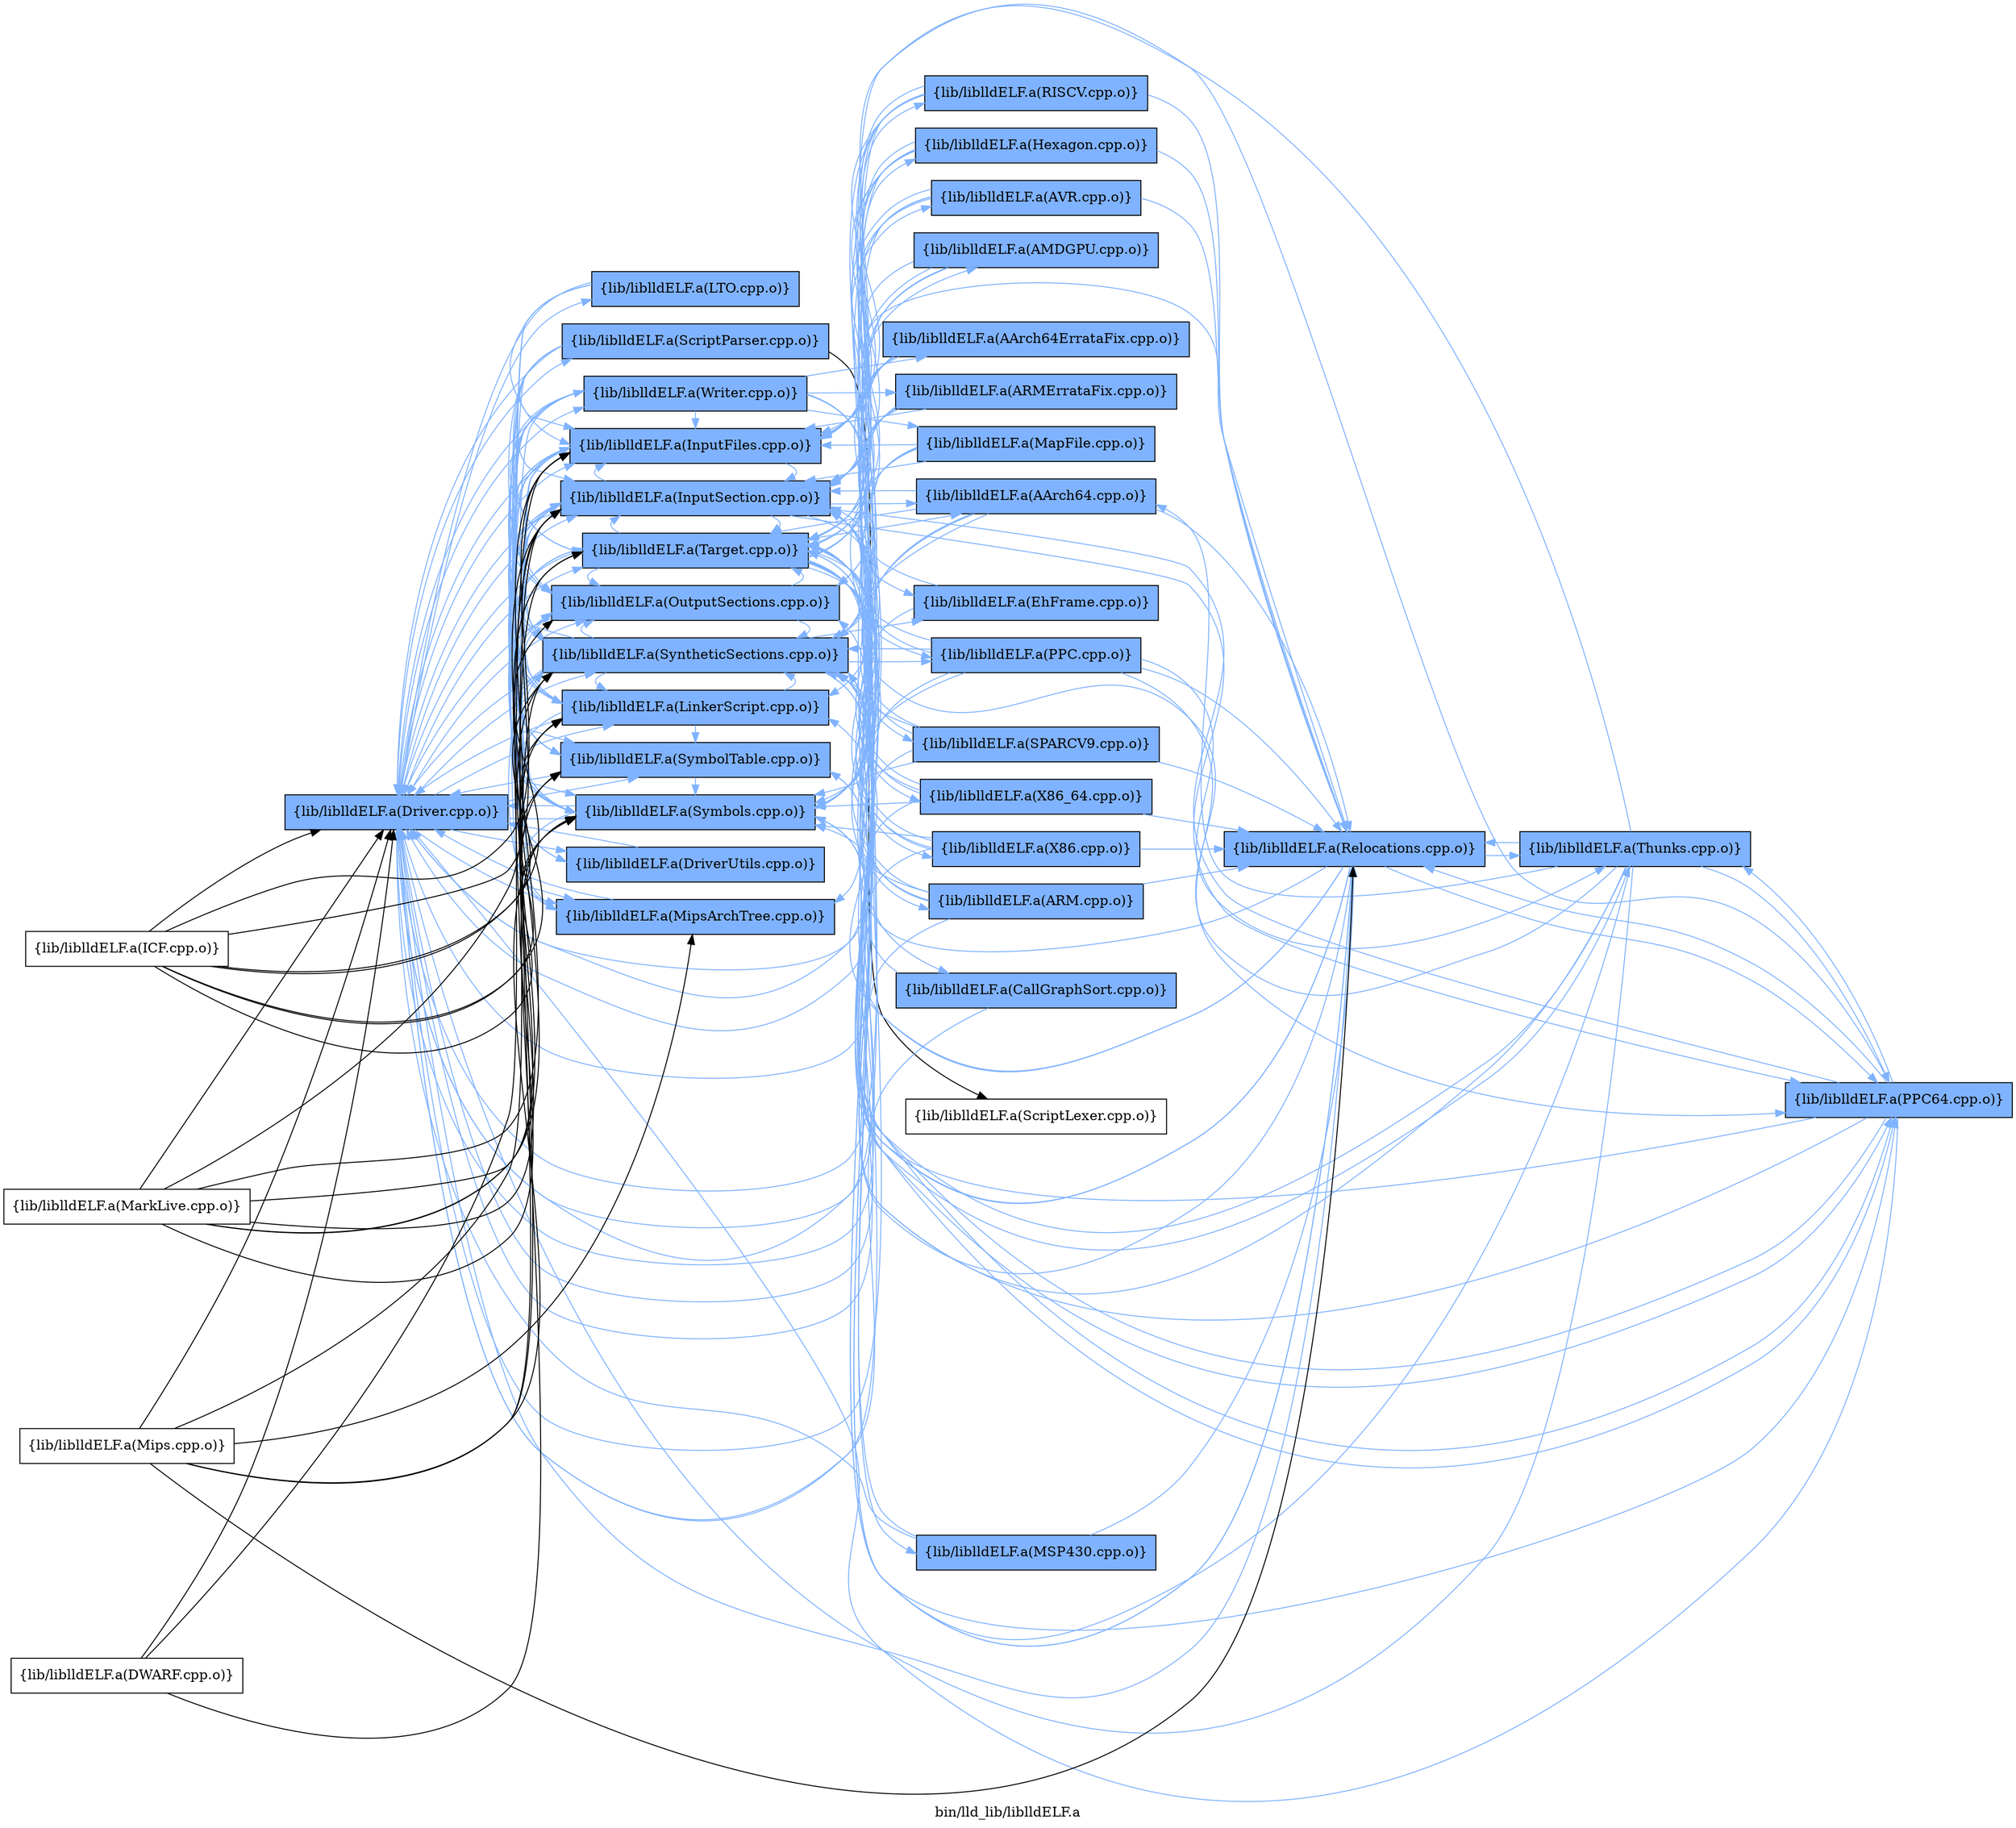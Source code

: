 digraph "bin/lld_lib/liblldELF.a" {
	label="bin/lld_lib/liblldELF.a";
	rankdir=LR;
	{ rank=same; Node0x556fdf30c388;  }
	{ rank=same; Node0x556fdf30b7a8; Node0x556fdf2ed758; Node0x556fdf2ed2f8; Node0x556fdf2f3518; Node0x556fdf2f4d28; Node0x556fdf2f5f48; Node0x556fdf2f6308; Node0x556fdf2f7cf8; Node0x556fdf2fa5e8; Node0x556fdf2f9f58; Node0x556fdf2f9878; Node0x556fdf304188; Node0x556fdf2fe8c8;  }

	Node0x556fdf30c388 [shape=record,shape=box,group=1,style=filled,fillcolor="0.600000 0.5 1",label="{lib/liblldELF.a(Driver.cpp.o)}"];
	Node0x556fdf30c388 -> Node0x556fdf30b7a8[color="0.600000 0.5 1"];
	Node0x556fdf30c388 -> Node0x556fdf2ed758[color="0.600000 0.5 1"];
	Node0x556fdf30c388 -> Node0x556fdf2ed2f8[color="0.600000 0.5 1"];
	Node0x556fdf30c388 -> Node0x556fdf2f3518[color="0.600000 0.5 1"];
	Node0x556fdf30c388 -> Node0x556fdf2f4d28[color="0.600000 0.5 1"];
	Node0x556fdf30c388 -> Node0x556fdf2f5f48[color="0.600000 0.5 1"];
	Node0x556fdf30c388 -> Node0x556fdf2f6308[color="0.600000 0.5 1"];
	Node0x556fdf30c388 -> Node0x556fdf2f7cf8[color="0.600000 0.5 1"];
	Node0x556fdf30c388 -> Node0x556fdf2fa5e8[color="0.600000 0.5 1"];
	Node0x556fdf30c388 -> Node0x556fdf2f9f58[color="0.600000 0.5 1"];
	Node0x556fdf30c388 -> Node0x556fdf2f9878[color="0.600000 0.5 1"];
	Node0x556fdf30c388 -> Node0x556fdf304188[color="0.600000 0.5 1"];
	Node0x556fdf30c388 -> Node0x556fdf2fe8c8[color="0.600000 0.5 1"];
	Node0x556fdf30b7a8 [shape=record,shape=box,group=1,style=filled,fillcolor="0.600000 0.5 1",label="{lib/liblldELF.a(MipsArchTree.cpp.o)}"];
	Node0x556fdf30b7a8 -> Node0x556fdf30c388[color="0.600000 0.5 1"];
	Node0x556fdf30b7a8 -> Node0x556fdf2ed2f8[color="0.600000 0.5 1"];
	Node0x556fdf2ed758 [shape=record,shape=box,group=1,style=filled,fillcolor="0.600000 0.5 1",label="{lib/liblldELF.a(DriverUtils.cpp.o)}"];
	Node0x556fdf2ed758 -> Node0x556fdf30c388[color="0.600000 0.5 1"];
	Node0x556fdf2ed2f8 [shape=record,shape=box,group=1,style=filled,fillcolor="0.600000 0.5 1",label="{lib/liblldELF.a(InputFiles.cpp.o)}"];
	Node0x556fdf2ed2f8 -> Node0x556fdf30c388[color="0.600000 0.5 1"];
	Node0x556fdf2ed2f8 -> Node0x556fdf30b7a8[color="0.600000 0.5 1"];
	Node0x556fdf2ed2f8 -> Node0x556fdf2ed758[color="0.600000 0.5 1"];
	Node0x556fdf2ed2f8 -> Node0x556fdf2f3518[color="0.600000 0.5 1"];
	Node0x556fdf2ed2f8 -> Node0x556fdf2fa5e8[color="0.600000 0.5 1"];
	Node0x556fdf2ed2f8 -> Node0x556fdf2f9f58[color="0.600000 0.5 1"];
	Node0x556fdf2ed2f8 -> Node0x556fdf2f9878[color="0.600000 0.5 1"];
	Node0x556fdf2f3518 [shape=record,shape=box,group=1,style=filled,fillcolor="0.600000 0.5 1",label="{lib/liblldELF.a(InputSection.cpp.o)}"];
	Node0x556fdf2f3518 -> Node0x556fdf30c388[color="0.600000 0.5 1"];
	Node0x556fdf2f3518 -> Node0x556fdf2ed2f8[color="0.600000 0.5 1"];
	Node0x556fdf2f3518 -> Node0x556fdf2f4198[color="0.600000 0.5 1"];
	Node0x556fdf2f3518 -> Node0x556fdf2f4918[color="0.600000 0.5 1"];
	Node0x556fdf2f3518 -> Node0x556fdf2f4648[color="0.600000 0.5 1"];
	Node0x556fdf2f3518 -> Node0x556fdf2f6308[color="0.600000 0.5 1"];
	Node0x556fdf2f3518 -> Node0x556fdf2fa5e8[color="0.600000 0.5 1"];
	Node0x556fdf2f3518 -> Node0x556fdf2f9f58[color="0.600000 0.5 1"];
	Node0x556fdf2f3518 -> Node0x556fdf2f9878[color="0.600000 0.5 1"];
	Node0x556fdf2f3518 -> Node0x556fdf304188[color="0.600000 0.5 1"];
	Node0x556fdf2f4d28 [shape=record,shape=box,group=1,style=filled,fillcolor="0.600000 0.5 1",label="{lib/liblldELF.a(LTO.cpp.o)}"];
	Node0x556fdf2f4d28 -> Node0x556fdf30c388[color="0.600000 0.5 1"];
	Node0x556fdf2f4d28 -> Node0x556fdf2ed2f8[color="0.600000 0.5 1"];
	Node0x556fdf2f4d28 -> Node0x556fdf2fa5e8[color="0.600000 0.5 1"];
	Node0x556fdf2f4d28 -> Node0x556fdf2f9f58[color="0.600000 0.5 1"];
	Node0x556fdf2f5f48 [shape=record,shape=box,group=1,style=filled,fillcolor="0.600000 0.5 1",label="{lib/liblldELF.a(LinkerScript.cpp.o)}"];
	Node0x556fdf2f5f48 -> Node0x556fdf30c388[color="0.600000 0.5 1"];
	Node0x556fdf2f5f48 -> Node0x556fdf2ed2f8[color="0.600000 0.5 1"];
	Node0x556fdf2f5f48 -> Node0x556fdf2f3518[color="0.600000 0.5 1"];
	Node0x556fdf2f5f48 -> Node0x556fdf2f6308[color="0.600000 0.5 1"];
	Node0x556fdf2f5f48 -> Node0x556fdf2fa5e8[color="0.600000 0.5 1"];
	Node0x556fdf2f5f48 -> Node0x556fdf2f9f58[color="0.600000 0.5 1"];
	Node0x556fdf2f5f48 -> Node0x556fdf2f9878[color="0.600000 0.5 1"];
	Node0x556fdf2f5f48 -> Node0x556fdf304188[color="0.600000 0.5 1"];
	Node0x556fdf2f5f48 -> Node0x556fdf2fe8c8[color="0.600000 0.5 1"];
	Node0x556fdf2f6308 [shape=record,shape=box,group=1,style=filled,fillcolor="0.600000 0.5 1",label="{lib/liblldELF.a(OutputSections.cpp.o)}"];
	Node0x556fdf2f6308 -> Node0x556fdf30c388[color="0.600000 0.5 1"];
	Node0x556fdf2f6308 -> Node0x556fdf2f3518[color="0.600000 0.5 1"];
	Node0x556fdf2f6308 -> Node0x556fdf2f5f48[color="0.600000 0.5 1"];
	Node0x556fdf2f6308 -> Node0x556fdf2f9878[color="0.600000 0.5 1"];
	Node0x556fdf2f6308 -> Node0x556fdf304188[color="0.600000 0.5 1"];
	Node0x556fdf2f7cf8 [shape=record,shape=box,group=1,style=filled,fillcolor="0.600000 0.5 1",label="{lib/liblldELF.a(ScriptParser.cpp.o)}"];
	Node0x556fdf2f7cf8 -> Node0x556fdf30c388[color="0.600000 0.5 1"];
	Node0x556fdf2f7cf8 -> Node0x556fdf2ed758[color="0.600000 0.5 1"];
	Node0x556fdf2f7cf8 -> Node0x556fdf2ed2f8[color="0.600000 0.5 1"];
	Node0x556fdf2f7cf8 -> Node0x556fdf2f5f48[color="0.600000 0.5 1"];
	Node0x556fdf2f7cf8 -> Node0x556fdf2f6308[color="0.600000 0.5 1"];
	Node0x556fdf2f7cf8 -> Node0x556fdf2fae58;
	Node0x556fdf2f7cf8 -> Node0x556fdf2fa5e8[color="0.600000 0.5 1"];
	Node0x556fdf2f7cf8 -> Node0x556fdf304188[color="0.600000 0.5 1"];
	Node0x556fdf2fa5e8 [shape=record,shape=box,group=1,style=filled,fillcolor="0.600000 0.5 1",label="{lib/liblldELF.a(SymbolTable.cpp.o)}"];
	Node0x556fdf2fa5e8 -> Node0x556fdf30c388[color="0.600000 0.5 1"];
	Node0x556fdf2fa5e8 -> Node0x556fdf2f9f58[color="0.600000 0.5 1"];
	Node0x556fdf2f9f58 [shape=record,shape=box,group=1,style=filled,fillcolor="0.600000 0.5 1",label="{lib/liblldELF.a(Symbols.cpp.o)}"];
	Node0x556fdf2f9f58 -> Node0x556fdf30c388[color="0.600000 0.5 1"];
	Node0x556fdf2f9f58 -> Node0x556fdf30b7a8[color="0.600000 0.5 1"];
	Node0x556fdf2f9f58 -> Node0x556fdf2ed2f8[color="0.600000 0.5 1"];
	Node0x556fdf2f9f58 -> Node0x556fdf2f3518[color="0.600000 0.5 1"];
	Node0x556fdf2f9f58 -> Node0x556fdf2f6308[color="0.600000 0.5 1"];
	Node0x556fdf2f9f58 -> Node0x556fdf2f9878[color="0.600000 0.5 1"];
	Node0x556fdf2f9f58 -> Node0x556fdf304188[color="0.600000 0.5 1"];
	Node0x556fdf2f9878 [shape=record,shape=box,group=1,style=filled,fillcolor="0.600000 0.5 1",label="{lib/liblldELF.a(SyntheticSections.cpp.o)}"];
	Node0x556fdf2f9878 -> Node0x556fdf30c388[color="0.600000 0.5 1"];
	Node0x556fdf2f9878 -> Node0x556fdf30b7a8[color="0.600000 0.5 1"];
	Node0x556fdf2f9878 -> Node0x556fdf2ed2f8[color="0.600000 0.5 1"];
	Node0x556fdf2f9878 -> Node0x556fdf2f3518[color="0.600000 0.5 1"];
	Node0x556fdf2f9878 -> Node0x556fdf2f4918[color="0.600000 0.5 1"];
	Node0x556fdf2f9878 -> Node0x556fdf2f4648[color="0.600000 0.5 1"];
	Node0x556fdf2f9878 -> Node0x556fdf2f5f48[color="0.600000 0.5 1"];
	Node0x556fdf2f9878 -> Node0x556fdf2f6308[color="0.600000 0.5 1"];
	Node0x556fdf2f9878 -> Node0x556fdf2fa5e8[color="0.600000 0.5 1"];
	Node0x556fdf2f9878 -> Node0x556fdf2f9f58[color="0.600000 0.5 1"];
	Node0x556fdf2f9878 -> Node0x556fdf303288[color="0.600000 0.5 1"];
	Node0x556fdf2f9878 -> Node0x556fdf304188[color="0.600000 0.5 1"];
	Node0x556fdf2f9878 -> Node0x556fdf2fefa8[color="0.600000 0.5 1"];
	Node0x556fdf304188 [shape=record,shape=box,group=1,style=filled,fillcolor="0.600000 0.5 1",label="{lib/liblldELF.a(Target.cpp.o)}"];
	Node0x556fdf304188 -> Node0x556fdf30c388[color="0.600000 0.5 1"];
	Node0x556fdf304188 -> Node0x556fdf2f3518[color="0.600000 0.5 1"];
	Node0x556fdf304188 -> Node0x556fdf2f4198[color="0.600000 0.5 1"];
	Node0x556fdf304188 -> Node0x556fdf2f4918[color="0.600000 0.5 1"];
	Node0x556fdf304188 -> Node0x556fdf2f6308[color="0.600000 0.5 1"];
	Node0x556fdf304188 -> Node0x556fdf303288[color="0.600000 0.5 1"];
	Node0x556fdf304188 -> Node0x556fdf304778[color="0.600000 0.5 1"];
	Node0x556fdf304188 -> Node0x556fdf304ea8[color="0.600000 0.5 1"];
	Node0x556fdf304188 -> Node0x556fdf3056c8[color="0.600000 0.5 1"];
	Node0x556fdf304188 -> Node0x556fdf305c68[color="0.600000 0.5 1"];
	Node0x556fdf304188 -> Node0x556fdf301578[color="0.600000 0.5 1"];
	Node0x556fdf304188 -> Node0x556fdf300df8[color="0.600000 0.5 1"];
	Node0x556fdf304188 -> Node0x556fdf300538[color="0.600000 0.5 1"];
	Node0x556fdf304188 -> Node0x556fdf2ffdb8[color="0.600000 0.5 1"];
	Node0x556fdf304188 -> Node0x556fdf2ff7c8[color="0.600000 0.5 1"];
	Node0x556fdf2fe8c8 [shape=record,shape=box,group=1,style=filled,fillcolor="0.600000 0.5 1",label="{lib/liblldELF.a(Writer.cpp.o)}"];
	Node0x556fdf2fe8c8 -> Node0x556fdf30c388[color="0.600000 0.5 1"];
	Node0x556fdf2fe8c8 -> Node0x556fdf2ed2f8[color="0.600000 0.5 1"];
	Node0x556fdf2fe8c8 -> Node0x556fdf2f3518[color="0.600000 0.5 1"];
	Node0x556fdf2fe8c8 -> Node0x556fdf2f4918[color="0.600000 0.5 1"];
	Node0x556fdf2fe8c8 -> Node0x556fdf2f5f48[color="0.600000 0.5 1"];
	Node0x556fdf2fe8c8 -> Node0x556fdf2f6308[color="0.600000 0.5 1"];
	Node0x556fdf2fe8c8 -> Node0x556fdf2f6b78[color="0.600000 0.5 1"];
	Node0x556fdf2fe8c8 -> Node0x556fdf2fa5e8[color="0.600000 0.5 1"];
	Node0x556fdf2fe8c8 -> Node0x556fdf2f9f58[color="0.600000 0.5 1"];
	Node0x556fdf2fe8c8 -> Node0x556fdf2f9878[color="0.600000 0.5 1"];
	Node0x556fdf2fe8c8 -> Node0x556fdf304188[color="0.600000 0.5 1"];
	Node0x556fdf2fe8c8 -> Node0x556fdf2fe918[color="0.600000 0.5 1"];
	Node0x556fdf2fe8c8 -> Node0x556fdf2ff098[color="0.600000 0.5 1"];
	Node0x556fdf2fe8c8 -> Node0x556fdf2ff818[color="0.600000 0.5 1"];
	Node0x556fdf2fe8c8 -> Node0x556fdf2ec128[color="0.600000 0.5 1"];
	Node0x556fdf2ecad8 [shape=record,shape=box,group=0,label="{lib/liblldELF.a(ICF.cpp.o)}"];
	Node0x556fdf2ecad8 -> Node0x556fdf30c388;
	Node0x556fdf2ecad8 -> Node0x556fdf2ed2f8;
	Node0x556fdf2ecad8 -> Node0x556fdf2f3518;
	Node0x556fdf2ecad8 -> Node0x556fdf2f5f48;
	Node0x556fdf2ecad8 -> Node0x556fdf2f6308;
	Node0x556fdf2ecad8 -> Node0x556fdf2fa5e8;
	Node0x556fdf2ecad8 -> Node0x556fdf2f9f58;
	Node0x556fdf2ecad8 -> Node0x556fdf2f9878;
	Node0x556fdf2f1808 [shape=record,shape=box,group=0,label="{lib/liblldELF.a(DWARF.cpp.o)}"];
	Node0x556fdf2f1808 -> Node0x556fdf30c388;
	Node0x556fdf2f1808 -> Node0x556fdf2ed2f8;
	Node0x556fdf2f1808 -> Node0x556fdf2f3518;
	Node0x556fdf2f4198 [shape=record,shape=box,group=1,style=filled,fillcolor="0.600000 0.5 1",label="{lib/liblldELF.a(AArch64.cpp.o)}"];
	Node0x556fdf2f4198 -> Node0x556fdf30c388[color="0.600000 0.5 1"];
	Node0x556fdf2f4198 -> Node0x556fdf2f3518[color="0.600000 0.5 1"];
	Node0x556fdf2f4198 -> Node0x556fdf2f6b78[color="0.600000 0.5 1"];
	Node0x556fdf2f4198 -> Node0x556fdf2f9f58[color="0.600000 0.5 1"];
	Node0x556fdf2f4198 -> Node0x556fdf2f9878[color="0.600000 0.5 1"];
	Node0x556fdf2f4198 -> Node0x556fdf304188[color="0.600000 0.5 1"];
	Node0x556fdf2f4918 [shape=record,shape=box,group=1,style=filled,fillcolor="0.600000 0.5 1",label="{lib/liblldELF.a(PPC64.cpp.o)}"];
	Node0x556fdf2f4918 -> Node0x556fdf30c388[color="0.600000 0.5 1"];
	Node0x556fdf2f4918 -> Node0x556fdf2ed2f8[color="0.600000 0.5 1"];
	Node0x556fdf2f4918 -> Node0x556fdf2f3518[color="0.600000 0.5 1"];
	Node0x556fdf2f4918 -> Node0x556fdf2f6b78[color="0.600000 0.5 1"];
	Node0x556fdf2f4918 -> Node0x556fdf2fa5e8[color="0.600000 0.5 1"];
	Node0x556fdf2f4918 -> Node0x556fdf2f9f58[color="0.600000 0.5 1"];
	Node0x556fdf2f4918 -> Node0x556fdf2f9878[color="0.600000 0.5 1"];
	Node0x556fdf2f4918 -> Node0x556fdf304188[color="0.600000 0.5 1"];
	Node0x556fdf2f4918 -> Node0x556fdf2fefa8[color="0.600000 0.5 1"];
	Node0x556fdf2f4648 [shape=record,shape=box,group=1,style=filled,fillcolor="0.600000 0.5 1",label="{lib/liblldELF.a(EhFrame.cpp.o)}"];
	Node0x556fdf2f4648 -> Node0x556fdf30c388[color="0.600000 0.5 1"];
	Node0x556fdf2f4648 -> Node0x556fdf2f3518[color="0.600000 0.5 1"];
	Node0x556fdf2f6b78 [shape=record,shape=box,group=1,style=filled,fillcolor="0.600000 0.5 1",label="{lib/liblldELF.a(Relocations.cpp.o)}"];
	Node0x556fdf2f6b78 -> Node0x556fdf30c388[color="0.600000 0.5 1"];
	Node0x556fdf2f6b78 -> Node0x556fdf2ed2f8[color="0.600000 0.5 1"];
	Node0x556fdf2f6b78 -> Node0x556fdf2f3518[color="0.600000 0.5 1"];
	Node0x556fdf2f6b78 -> Node0x556fdf2f4918[color="0.600000 0.5 1"];
	Node0x556fdf2f6b78 -> Node0x556fdf2f5f48[color="0.600000 0.5 1"];
	Node0x556fdf2f6b78 -> Node0x556fdf2f6308[color="0.600000 0.5 1"];
	Node0x556fdf2f6b78 -> Node0x556fdf2fa5e8[color="0.600000 0.5 1"];
	Node0x556fdf2f6b78 -> Node0x556fdf2f9f58[color="0.600000 0.5 1"];
	Node0x556fdf2f6b78 -> Node0x556fdf2f9878[color="0.600000 0.5 1"];
	Node0x556fdf2f6b78 -> Node0x556fdf304188[color="0.600000 0.5 1"];
	Node0x556fdf2f6b78 -> Node0x556fdf2fefa8[color="0.600000 0.5 1"];
	Node0x556fdf2fefa8 [shape=record,shape=box,group=1,style=filled,fillcolor="0.600000 0.5 1",label="{lib/liblldELF.a(Thunks.cpp.o)}"];
	Node0x556fdf2fefa8 -> Node0x556fdf30c388[color="0.600000 0.5 1"];
	Node0x556fdf2fefa8 -> Node0x556fdf30b7a8[color="0.600000 0.5 1"];
	Node0x556fdf2fefa8 -> Node0x556fdf2f3518[color="0.600000 0.5 1"];
	Node0x556fdf2fefa8 -> Node0x556fdf2f4198[color="0.600000 0.5 1"];
	Node0x556fdf2fefa8 -> Node0x556fdf2f4918[color="0.600000 0.5 1"];
	Node0x556fdf2fefa8 -> Node0x556fdf2f6b78[color="0.600000 0.5 1"];
	Node0x556fdf2fefa8 -> Node0x556fdf2f9f58[color="0.600000 0.5 1"];
	Node0x556fdf2fefa8 -> Node0x556fdf2f9878[color="0.600000 0.5 1"];
	Node0x556fdf2fefa8 -> Node0x556fdf304188[color="0.600000 0.5 1"];
	Node0x556fdf2f6538 [shape=record,shape=box,group=0,label="{lib/liblldELF.a(MarkLive.cpp.o)}"];
	Node0x556fdf2f6538 -> Node0x556fdf30c388;
	Node0x556fdf2f6538 -> Node0x556fdf2ed2f8;
	Node0x556fdf2f6538 -> Node0x556fdf2f3518;
	Node0x556fdf2f6538 -> Node0x556fdf2f5f48;
	Node0x556fdf2f6538 -> Node0x556fdf2fa5e8;
	Node0x556fdf2f6538 -> Node0x556fdf2f9f58;
	Node0x556fdf2f6538 -> Node0x556fdf2f9878;
	Node0x556fdf2f6538 -> Node0x556fdf304188;
	Node0x556fdf2fae58 [shape=record,shape=box,group=0,label="{lib/liblldELF.a(ScriptLexer.cpp.o)}"];
	Node0x556fdf303288 [shape=record,shape=box,group=1,style=filled,fillcolor="0.600000 0.5 1",label="{lib/liblldELF.a(PPC.cpp.o)}"];
	Node0x556fdf303288 -> Node0x556fdf30c388[color="0.600000 0.5 1"];
	Node0x556fdf303288 -> Node0x556fdf2f3518[color="0.600000 0.5 1"];
	Node0x556fdf303288 -> Node0x556fdf2f4918[color="0.600000 0.5 1"];
	Node0x556fdf303288 -> Node0x556fdf2f6b78[color="0.600000 0.5 1"];
	Node0x556fdf303288 -> Node0x556fdf2f9f58[color="0.600000 0.5 1"];
	Node0x556fdf303288 -> Node0x556fdf2f9878[color="0.600000 0.5 1"];
	Node0x556fdf303288 -> Node0x556fdf304188[color="0.600000 0.5 1"];
	Node0x556fdf303288 -> Node0x556fdf2fefa8[color="0.600000 0.5 1"];
	Node0x556fdf3039b8 [shape=record,shape=box,group=0,label="{lib/liblldELF.a(Mips.cpp.o)}"];
	Node0x556fdf3039b8 -> Node0x556fdf30c388;
	Node0x556fdf3039b8 -> Node0x556fdf30b7a8;
	Node0x556fdf3039b8 -> Node0x556fdf2f3518;
	Node0x556fdf3039b8 -> Node0x556fdf2f6b78;
	Node0x556fdf3039b8 -> Node0x556fdf2f9f58;
	Node0x556fdf3039b8 -> Node0x556fdf2f9878;
	Node0x556fdf3039b8 -> Node0x556fdf304188;
	Node0x556fdf304778 [shape=record,shape=box,group=1,style=filled,fillcolor="0.600000 0.5 1",label="{lib/liblldELF.a(RISCV.cpp.o)}"];
	Node0x556fdf304778 -> Node0x556fdf30c388[color="0.600000 0.5 1"];
	Node0x556fdf304778 -> Node0x556fdf2ed2f8[color="0.600000 0.5 1"];
	Node0x556fdf304778 -> Node0x556fdf2f3518[color="0.600000 0.5 1"];
	Node0x556fdf304778 -> Node0x556fdf2f6b78[color="0.600000 0.5 1"];
	Node0x556fdf304778 -> Node0x556fdf2f9f58[color="0.600000 0.5 1"];
	Node0x556fdf304778 -> Node0x556fdf2f9878[color="0.600000 0.5 1"];
	Node0x556fdf304778 -> Node0x556fdf304188[color="0.600000 0.5 1"];
	Node0x556fdf304ea8 [shape=record,shape=box,group=1,style=filled,fillcolor="0.600000 0.5 1",label="{lib/liblldELF.a(Hexagon.cpp.o)}"];
	Node0x556fdf304ea8 -> Node0x556fdf30c388[color="0.600000 0.5 1"];
	Node0x556fdf304ea8 -> Node0x556fdf2ed2f8[color="0.600000 0.5 1"];
	Node0x556fdf304ea8 -> Node0x556fdf2f3518[color="0.600000 0.5 1"];
	Node0x556fdf304ea8 -> Node0x556fdf2f6b78[color="0.600000 0.5 1"];
	Node0x556fdf304ea8 -> Node0x556fdf2f9f58[color="0.600000 0.5 1"];
	Node0x556fdf304ea8 -> Node0x556fdf2f9878[color="0.600000 0.5 1"];
	Node0x556fdf304ea8 -> Node0x556fdf304188[color="0.600000 0.5 1"];
	Node0x556fdf3056c8 [shape=record,shape=box,group=1,style=filled,fillcolor="0.600000 0.5 1",label="{lib/liblldELF.a(SPARCV9.cpp.o)}"];
	Node0x556fdf3056c8 -> Node0x556fdf30c388[color="0.600000 0.5 1"];
	Node0x556fdf3056c8 -> Node0x556fdf2f3518[color="0.600000 0.5 1"];
	Node0x556fdf3056c8 -> Node0x556fdf2f6b78[color="0.600000 0.5 1"];
	Node0x556fdf3056c8 -> Node0x556fdf2f9f58[color="0.600000 0.5 1"];
	Node0x556fdf3056c8 -> Node0x556fdf2f9878[color="0.600000 0.5 1"];
	Node0x556fdf3056c8 -> Node0x556fdf304188[color="0.600000 0.5 1"];
	Node0x556fdf305c68 [shape=record,shape=box,group=1,style=filled,fillcolor="0.600000 0.5 1",label="{lib/liblldELF.a(X86_64.cpp.o)}"];
	Node0x556fdf305c68 -> Node0x556fdf30c388[color="0.600000 0.5 1"];
	Node0x556fdf305c68 -> Node0x556fdf2f3518[color="0.600000 0.5 1"];
	Node0x556fdf305c68 -> Node0x556fdf2f6b78[color="0.600000 0.5 1"];
	Node0x556fdf305c68 -> Node0x556fdf2f9f58[color="0.600000 0.5 1"];
	Node0x556fdf305c68 -> Node0x556fdf2f9878[color="0.600000 0.5 1"];
	Node0x556fdf305c68 -> Node0x556fdf304188[color="0.600000 0.5 1"];
	Node0x556fdf301578 [shape=record,shape=box,group=1,style=filled,fillcolor="0.600000 0.5 1",label="{lib/liblldELF.a(X86.cpp.o)}"];
	Node0x556fdf301578 -> Node0x556fdf30c388[color="0.600000 0.5 1"];
	Node0x556fdf301578 -> Node0x556fdf2f3518[color="0.600000 0.5 1"];
	Node0x556fdf301578 -> Node0x556fdf2f6b78[color="0.600000 0.5 1"];
	Node0x556fdf301578 -> Node0x556fdf2f9f58[color="0.600000 0.5 1"];
	Node0x556fdf301578 -> Node0x556fdf2f9878[color="0.600000 0.5 1"];
	Node0x556fdf301578 -> Node0x556fdf304188[color="0.600000 0.5 1"];
	Node0x556fdf300df8 [shape=record,shape=box,group=1,style=filled,fillcolor="0.600000 0.5 1",label="{lib/liblldELF.a(ARM.cpp.o)}"];
	Node0x556fdf300df8 -> Node0x556fdf30c388[color="0.600000 0.5 1"];
	Node0x556fdf300df8 -> Node0x556fdf2f3518[color="0.600000 0.5 1"];
	Node0x556fdf300df8 -> Node0x556fdf2f6b78[color="0.600000 0.5 1"];
	Node0x556fdf300df8 -> Node0x556fdf2f9f58[color="0.600000 0.5 1"];
	Node0x556fdf300df8 -> Node0x556fdf2f9878[color="0.600000 0.5 1"];
	Node0x556fdf300df8 -> Node0x556fdf304188[color="0.600000 0.5 1"];
	Node0x556fdf300538 [shape=record,shape=box,group=1,style=filled,fillcolor="0.600000 0.5 1",label="{lib/liblldELF.a(MSP430.cpp.o)}"];
	Node0x556fdf300538 -> Node0x556fdf30c388[color="0.600000 0.5 1"];
	Node0x556fdf300538 -> Node0x556fdf2f6b78[color="0.600000 0.5 1"];
	Node0x556fdf300538 -> Node0x556fdf304188[color="0.600000 0.5 1"];
	Node0x556fdf2ffdb8 [shape=record,shape=box,group=1,style=filled,fillcolor="0.600000 0.5 1",label="{lib/liblldELF.a(AVR.cpp.o)}"];
	Node0x556fdf2ffdb8 -> Node0x556fdf30c388[color="0.600000 0.5 1"];
	Node0x556fdf2ffdb8 -> Node0x556fdf2ed2f8[color="0.600000 0.5 1"];
	Node0x556fdf2ffdb8 -> Node0x556fdf2f6b78[color="0.600000 0.5 1"];
	Node0x556fdf2ffdb8 -> Node0x556fdf2f9f58[color="0.600000 0.5 1"];
	Node0x556fdf2ffdb8 -> Node0x556fdf304188[color="0.600000 0.5 1"];
	Node0x556fdf2ff7c8 [shape=record,shape=box,group=1,style=filled,fillcolor="0.600000 0.5 1",label="{lib/liblldELF.a(AMDGPU.cpp.o)}"];
	Node0x556fdf2ff7c8 -> Node0x556fdf30c388[color="0.600000 0.5 1"];
	Node0x556fdf2ff7c8 -> Node0x556fdf2ed2f8[color="0.600000 0.5 1"];
	Node0x556fdf2ff7c8 -> Node0x556fdf2f9f58[color="0.600000 0.5 1"];
	Node0x556fdf2ff7c8 -> Node0x556fdf304188[color="0.600000 0.5 1"];
	Node0x556fdf2fe918 [shape=record,shape=box,group=1,style=filled,fillcolor="0.600000 0.5 1",label="{lib/liblldELF.a(CallGraphSort.cpp.o)}"];
	Node0x556fdf2fe918 -> Node0x556fdf30c388[color="0.600000 0.5 1"];
	Node0x556fdf2fe918 -> Node0x556fdf2f3518[color="0.600000 0.5 1"];
	Node0x556fdf2ff098 [shape=record,shape=box,group=1,style=filled,fillcolor="0.600000 0.5 1",label="{lib/liblldELF.a(AArch64ErrataFix.cpp.o)}"];
	Node0x556fdf2ff098 -> Node0x556fdf2ed2f8[color="0.600000 0.5 1"];
	Node0x556fdf2ff098 -> Node0x556fdf2f3518[color="0.600000 0.5 1"];
	Node0x556fdf2ff098 -> Node0x556fdf2f6308[color="0.600000 0.5 1"];
	Node0x556fdf2ff098 -> Node0x556fdf2f9f58[color="0.600000 0.5 1"];
	Node0x556fdf2ff098 -> Node0x556fdf2f9878[color="0.600000 0.5 1"];
	Node0x556fdf2ff098 -> Node0x556fdf304188[color="0.600000 0.5 1"];
	Node0x556fdf2ff818 [shape=record,shape=box,group=1,style=filled,fillcolor="0.600000 0.5 1",label="{lib/liblldELF.a(ARMErrataFix.cpp.o)}"];
	Node0x556fdf2ff818 -> Node0x556fdf2ed2f8[color="0.600000 0.5 1"];
	Node0x556fdf2ff818 -> Node0x556fdf2f3518[color="0.600000 0.5 1"];
	Node0x556fdf2ff818 -> Node0x556fdf2f6308[color="0.600000 0.5 1"];
	Node0x556fdf2ff818 -> Node0x556fdf2f9f58[color="0.600000 0.5 1"];
	Node0x556fdf2ff818 -> Node0x556fdf2f9878[color="0.600000 0.5 1"];
	Node0x556fdf2ff818 -> Node0x556fdf304188[color="0.600000 0.5 1"];
	Node0x556fdf2ec128 [shape=record,shape=box,group=1,style=filled,fillcolor="0.600000 0.5 1",label="{lib/liblldELF.a(MapFile.cpp.o)}"];
	Node0x556fdf2ec128 -> Node0x556fdf30c388[color="0.600000 0.5 1"];
	Node0x556fdf2ec128 -> Node0x556fdf2ed2f8[color="0.600000 0.5 1"];
	Node0x556fdf2ec128 -> Node0x556fdf2f3518[color="0.600000 0.5 1"];
	Node0x556fdf2ec128 -> Node0x556fdf2f5f48[color="0.600000 0.5 1"];
	Node0x556fdf2ec128 -> Node0x556fdf2f9f58[color="0.600000 0.5 1"];
}
